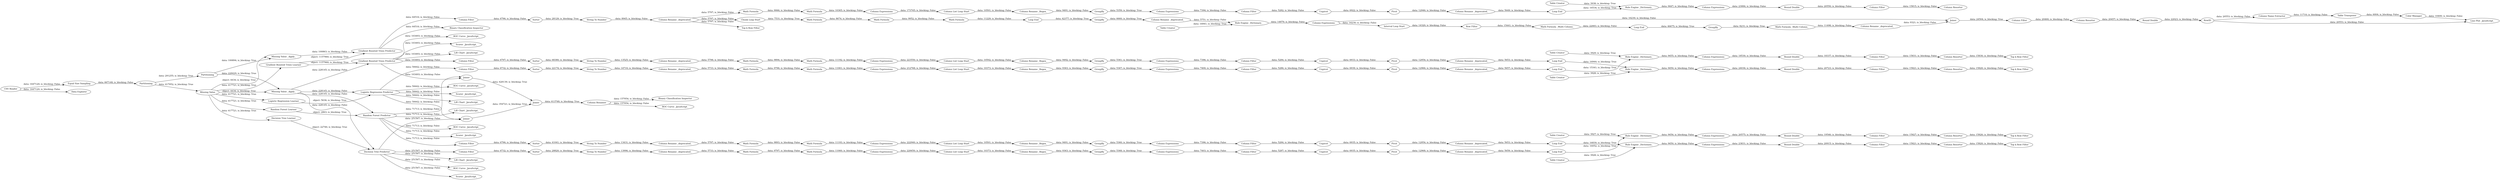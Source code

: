 digraph {
	"-7230610604444582772_544" [label="Column Rename _deprecated_"]
	"-5386768329209058569_580" [label=GroupBy]
	"-8277462743288437912_419" [label="Column Filter"]
	"4338101728489786566_396" [label="Column Expressions"]
	"1540145719711344116_414" [label="Loop End"]
	"-5359944480414412731_401" [label="Column Expressions"]
	"-8277462743288437912_415" [label="Column Expressions"]
	"-8277462743288437912_399" [label="String To Number"]
	"-8277462743288437912_401" [label="Column Expressions"]
	"5399426602202966128_590" [label="Color Manager"]
	"-8277462743288437912_403" [label=Pivot]
	"7831110206589364842_668" [label="ROC Curve _JavaScript_"]
	"7831110206589364842_417" [label="Top k Row Filter"]
	"-7230610604444582772_541" [label="Column Expressions"]
	"-7230610604444582772_531" [label="Column Rename _deprecated_"]
	"5059325138516550875_519" [label="Math Formula"]
	"7831110206589364842_630" [label="Top k Row Filter"]
	"-8277462743288437912_405" [label="Column Rename _deprecated_"]
	"-5359944480414412731_372" [label=Sorter]
	"7831110206589364842_634" [label="Decision Tree Predictor"]
	"4338101728489786566_385" [label="Rule Engine _Dictionary_"]
	"-5386768329209058569_586" [label="Math Formula _Multi Column_"]
	"4338101728489786566_397" [label=GroupBy]
	"-5386768329209058569_575" [label="Interval Loop Start"]
	"-5359944480414412731_396" [label="Column Expressions"]
	"7831110206589364842_6" [label="ROC Curve _JavaScript_"]
	"4338101728489786566_404" [label=Unpivot]
	"-5359944480414412731_402" [label="Column Filter"]
	"7831110206589364842_12" [label=Joiner]
	"-5359944480414412731_416" [label="Round Double"]
	"-5359944480414412731_384" [label="Table Creator"]
	"-5359944480414412731_419" [label="Column Filter"]
	"1540145719711344116_403" [label=Pivot]
	"7831110206589364842_669" [label="Gradient Boosted Trees Predictor"]
	"7831110206589364842_624" [label="Top k Row Filter"]
	"2836428911795248005_520" [label="Math Formula"]
	"-5386768329209058569_585" [label="Column Resorter"]
	"-7230610604444582772_540" [label="Column List Loop Start"]
	"-8277462743288437912_397" [label=GroupBy]
	"-5359944480414412731_414" [label="Loop End"]
	"4338101728489786566_416" [label="Round Double"]
	"1540145719711344116_410" [label="Column Rename _Regex_"]
	"4338101728489786566_402" [label="Column Filter"]
	"-5359944480414412731_415" [label="Column Expressions"]
	"6677594755646653372_519" [label="Math Formula"]
	"-7230610604444582772_530" [label="Round Double"]
	"4338101728489786566_384" [label="Table Creator"]
	"7831110206589364842_14" [label="Column Renamer"]
	"1540145719711344116_385" [label="Rule Engine _Dictionary_"]
	"1540145719711344116_399" [label="String To Number"]
	"7831110206589364842_618" [label="Logistic Regression Predictor"]
	"7831110206589364842_621" [label="Gradient Boosted Trees Predictor"]
	"7831110206589364842_651" [label="Scorer _JavaScript_"]
	"7831110206589364842_532" [label="Top k Row Filter"]
	"-8277462743288437912_418" [label="Column Resorter"]
	"4338101728489786566_371" [label="Column Filter"]
	"7831110206589364842_636" [label="Top k Row Filter"]
	"7831110206589364842_11" [label=Joiner]
	"1540145719711344116_404" [label=Unpivot]
	"7831110206589364842_650" [label="Binary Classification Inspector"]
	"7831110206589364842_653" [label="Scorer _JavaScript_"]
	"-8277462743288437912_409" [label="Column List Loop Start"]
	"-5386768329209058569_584" [label="Column Filter"]
	"-8277462743288437912_396" [label="Column Expressions"]
	"7831110206589364842_631" [label="Lift Chart _JavaScript_"]
	"-5386768329209058569_573" [label="Math Formula"]
	"1540145719711344116_419" [label="Column Filter"]
	"4338101728489786566_403" [label=Pivot]
	"-5386768329209058569_562" [label="Chunk Loop Start"]
	"7831110206589364842_666" [label="Missing Value _Apply_"]
	"1540145719711344116_409" [label="Column List Loop Start"]
	"7831110206589364842_589" [label="Line Plot _JavaScript_"]
	"-8277462743288437912_416" [label="Round Double"]
	"-7230610604444582772_533" [label="Column Resorter"]
	"7831110206589364842_644" [label="Gradient Boosted Trees Learner"]
	"1540145719711344116_402" [label="Column Filter"]
	"-5386768329209058569_576" [label="Row Filter"]
	"-5359944480414412731_409" [label="Column List Loop Start"]
	"-7230610604444582772_538" [label="Loop End"]
	"-7230610604444582772_535" [label="Column Expressions"]
	"-5386768329209058569_581" [label="Column Rename _deprecated_"]
	"4338101728489786566_414" [label="Loop End"]
	"4338101728489786566_401" [label="Column Expressions"]
	"-8277462743288437912_371" [label="Column Filter"]
	"4338101728489786566_376" [label="Column Rename _deprecated_"]
	"-7230610604444582772_528" [label=Unpivot]
	"7831110206589364842_665" [label="Missing Value"]
	"4338101728489786566_418" [label="Column Resorter"]
	"1540145719711344116_418" [label="Column Resorter"]
	"-8277462743288437912_410" [label="Column Rename _Regex_"]
	"7831110206589364842_633" [label="ROC Curve _JavaScript_"]
	"7831110206589364842_654" [label="Scorer _JavaScript_"]
	"4338101728489786566_410" [label="Column Rename _Regex_"]
	"5399426602202966128_592" [label="Table Transposer"]
	"7831110206589364842_656" [label="Equal Size Sampling"]
	"-7230610604444582772_545" [label="String To Number"]
	"1540145719711344116_401" [label="Column Expressions"]
	"-5386768329209058569_568" [label=GroupBy]
	"-5359944480414412731_385" [label="Rule Engine _Dictionary_"]
	"7831110206589364842_643" [label="Random Forest Learner"]
	"-5386768329209058569_563" [label="Loop End"]
	"5399426602202966128_591" [label="Column Name Extractor"]
	"-7230610604444582772_547" [label="Column Filter"]
	"7831110206589364842_652" [label="Scorer _JavaScript_"]
	"2836428911795248005_519" [label="Math Formula"]
	"7831110206589364842_635" [label="Lift Chart _JavaScript_"]
	"7831110206589364842_4" [label="Lift Chart _JavaScript_"]
	"-5386768329209058569_570" [label="Table Creator"]
	"1540145719711344116_405" [label="Column Rename _deprecated_"]
	"-7230610604444582772_549" [label="Table Creator"]
	"-3706833122275793729_520" [label="Math Formula"]
	"-5359944480414412731_371" [label="Column Filter"]
	"7831110206589364842_595" [label="Binary Classification Inspector"]
	"7831110206589364842_625" [label="Lift Chart _JavaScript_"]
	"7831110206589364842_620" [label="Random Forest Predictor"]
	"-5359944480414412731_418" [label="Column Resorter"]
	"-7230610604444582772_539" [label="Column Filter"]
	"-3706833122275793729_519" [label="Math Formula"]
	"1540145719711344116_372" [label=Sorter]
	"1540145719711344116_376" [label="Column Rename _deprecated_"]
	"7831110206589364842_658" [label=Partitioning]
	"-5386768329209058569_571" [label="Rule Engine _Dictionary_"]
	"-5359944480414412731_404" [label=Unpivot]
	"-5386768329209058569_569" [label="Column Rename _deprecated_"]
	"7831110206589364842_655" [label="Data Explorer"]
	"-7230610604444582772_543" [label=GroupBy]
	"7831110206589364842_641" [label="Logistic Regression Learner"]
	"7831110206589364842_657" [label=Partitioning]
	"-5359944480414412731_403" [label=Pivot]
	"-8277462743288437912_372" [label=Sorter]
	"1540145719711344116_416" [label="Round Double"]
	"4338101728489786566_409" [label="Column List Loop Start"]
	"-5359944480414412731_410" [label="Column Rename _Regex_"]
	"-7230610604444582772_529" [label="Column Expressions"]
	"1540145719711344116_384" [label="Table Creator"]
	"-7230610604444582772_542" [label="Rule Engine _Dictionary_"]
	"-5386768329209058569_577" [label="Loop End"]
	"5059325138516550875_520" [label="Math Formula"]
	"-8277462743288437912_414" [label="Loop End"]
	"-5386768329209058569_579" [label="Math Formula _Multi Column_"]
	"4338101728489786566_372" [label=Sorter]
	"-4735335476078727898_519" [label="Math Formula"]
	"-4735335476078727898_520" [label="Math Formula"]
	"-8277462743288437912_385" [label="Rule Engine _Dictionary_"]
	"-5359944480414412731_405" [label="Column Rename _deprecated_"]
	"-5359944480414412731_376" [label="Column Rename _deprecated_"]
	"-5386768329209058569_587" [label="Round Double"]
	"4338101728489786566_419" [label="Column Filter"]
	"1540145719711344116_396" [label="Column Expressions"]
	"4338101728489786566_405" [label="Column Rename _deprecated_"]
	"4338101728489786566_399" [label="String To Number"]
	"7831110206589364842_642" [label="Decision Tree Learner"]
	"4338101728489786566_415" [label="Column Expressions"]
	"7831110206589364842_1" [label="CSV Reader"]
	"7831110206589364842_667" [label="Missing Value _Apply_"]
	"-5359944480414412731_397" [label=GroupBy]
	"-8277462743288437912_376" [label="Column Rename _deprecated_"]
	"-5386768329209058569_566" [label="Column Expressions"]
	"-5386768329209058569_582" [label=Joiner]
	"-8277462743288437912_384" [label="Table Creator"]
	"-5386768329209058569_567" [label="Math Formula"]
	"7831110206589364842_627" [label="ROC Curve _JavaScript_"]
	"1540145719711344116_415" [label="Column Expressions"]
	"-7230610604444582772_537" [label=Pivot]
	"-5386768329209058569_564" [label="Math Formula"]
	"-5359944480414412731_399" [label="String To Number"]
	"-8277462743288437912_402" [label="Column Filter"]
	"-8277462743288437912_404" [label=Unpivot]
	"1540145719711344116_397" [label=GroupBy]
	"-7230610604444582772_536" [label="Column Filter"]
	"-7230610604444582772_546" [label="Column Rename _Regex_"]
	"7831110206589364842_637" [label="ROC Curve _JavaScript_"]
	"6677594755646653372_520" [label="Math Formula"]
	"7831110206589364842_588" [label=RowID]
	"7831110206589364842_10" [label=Joiner]
	"1540145719711344116_371" [label="Column Filter"]
	"-7230610604444582772_548" [label=Sorter]
	"-7230610604444582772_530" -> "-7230610604444582772_539" [label="data: 20550; is_blocking: False"]
	"7831110206589364842_620" -> "7831110206589364842_652" [label="data: 71713; is_blocking: False"]
	"1540145719711344116_415" -> "1540145719711344116_416" [label="data: 24036; is_blocking: False"]
	"-5359944480414412731_384" -> "-5359944480414412731_385" [label="data: 3927; is_blocking: True"]
	"-5386768329209058569_584" -> "-5386768329209058569_585" [label="data: 20460; is_blocking: False"]
	"-5359944480414412731_419" -> "-5359944480414412731_418" [label="data: 15827; is_blocking: False"]
	"7831110206589364842_634" -> "7831110206589364842_633" [label="data: 251567; is_blocking: False"]
	"1540145719711344116_414" -> "1540145719711344116_385" [label="data: 16944; is_blocking: True"]
	"-5386768329209058569_568" -> "-5386768329209058569_569" [label="data: 6660; is_blocking: True"]
	"-4735335476078727898_520" -> "1540145719711344116_396" [label="data: 11192; is_blocking: False"]
	"4338101728489786566_399" -> "4338101728489786566_376" [label="data: 13431; is_blocking: False"]
	"7831110206589364842_634" -> "7831110206589364842_11" [label="data: 251567; is_blocking: False"]
	"-5386768329209058569_566" -> "-5386768329209058569_575" [label="data: 16230; is_blocking: False"]
	"1540145719711344116_384" -> "1540145719711344116_385" [label="data: 3928; is_blocking: True"]
	"-5359944480414412731_414" -> "-5359944480414412731_385" [label="data: 16052; is_blocking: True"]
	"7831110206589364842_620" -> "7831110206589364842_10" [label="data: 71713; is_blocking: False"]
	"5059325138516550875_520" -> "4338101728489786566_396" [label="data: 11193; is_blocking: False"]
	"7831110206589364842_12" -> "7831110206589364842_14" [label="data: 613748; is_blocking: True"]
	"-5359944480414412731_399" -> "-5359944480414412731_376" [label="data: 13996; is_blocking: False"]
	"-5386768329209058569_562" -> "-5386768329209058569_564" [label="data: 7531; is_blocking: True"]
	"-5386768329209058569_573" -> "-5386768329209058569_563" [label="data: 11229; is_blocking: False"]
	"-8277462743288437912_396" -> "-8277462743288437912_409" [label="data: 212768; is_blocking: False"]
	"7831110206589364842_634" -> "7831110206589364842_653" [label="data: 251567; is_blocking: False"]
	"-7230610604444582772_538" -> "-7230610604444582772_542" [label="data: 16534; is_blocking: True"]
	"1540145719711344116_404" -> "1540145719711344116_403" [label="data: 6933; is_blocking: False"]
	"5399426602202966128_591" -> "5399426602202966128_592" [label="data: 11710; is_blocking: False"]
	"-7230610604444582772_537" -> "-7230610604444582772_531" [label="data: 12946; is_blocking: False"]
	"-8277462743288437912_401" -> "-8277462743288437912_402" [label="data: 7400; is_blocking: False"]
	"7831110206589364842_665" -> "7831110206589364842_642" [label="data: 417721; is_blocking: True"]
	"-7230610604444582772_544" -> "-5386768329209058569_562" [label="data: 5797; is_blocking: False"]
	"1540145719711344116_376" -> "-4735335476078727898_519" [label="data: 5798; is_blocking: False"]
	"7831110206589364842_665" -> "7831110206589364842_643" [label="data: 417721; is_blocking: True"]
	"7831110206589364842_666" -> "7831110206589364842_634" [label="data: 228145; is_blocking: False"]
	"7831110206589364842_634" -> "-5359944480414412731_371" [label="data: 251567; is_blocking: False"]
	"-7230610604444582772_542" -> "-7230610604444582772_529" [label="data: 9447; is_blocking: False"]
	"-5359944480414412731_403" -> "-5359944480414412731_405" [label="data: 12968; is_blocking: False"]
	"7831110206589364842_621" -> "7831110206589364842_651" [label="data: 103493; is_blocking: False"]
	"-8277462743288437912_410" -> "-8277462743288437912_397" [label="data: 9363; is_blocking: False"]
	"-7230610604444582772_536" -> "-7230610604444582772_528" [label="data: 5282; is_blocking: False"]
	"-7230610604444582772_543" -> "-7230610604444582772_535" [label="data: 5359; is_blocking: True"]
	"-5386768329209058569_567" -> "-5386768329209058569_573" [label="data: 9952; is_blocking: False"]
	"-5386768329209058569_564" -> "-5386768329209058569_567" [label="data: 8674; is_blocking: False"]
	"7831110206589364842_621" -> "7831110206589364842_10" [label="data: 103493; is_blocking: False"]
	"1540145719711344116_401" -> "1540145719711344116_402" [label="data: 7396; is_blocking: False"]
	"-5386768329209058569_585" -> "-5386768329209058569_587" [label="data: 20457; is_blocking: False"]
	"-7230610604444582772_540" -> "-7230610604444582772_546" [label="data: 10501; is_blocking: False"]
	"-5359944480414412731_385" -> "-5359944480414412731_415" [label="data: 9456; is_blocking: False"]
	"-5359944480414412731_371" -> "-5359944480414412731_372" [label="data: 6732; is_blocking: False"]
	"7831110206589364842_665" -> "7831110206589364842_644" [label="data: 417721; is_blocking: True"]
	"-8277462743288437912_399" -> "-8277462743288437912_376" [label="data: 14710; is_blocking: False"]
	"4338101728489786566_402" -> "4338101728489786566_404" [label="data: 5284; is_blocking: False"]
	"7831110206589364842_588" -> "7831110206589364842_589" [label="data: 20553; is_blocking: False"]
	"-8277462743288437912_418" -> "7831110206589364842_636" [label="data: 15830; is_blocking: False"]
	"4338101728489786566_418" -> "7831110206589364842_624" [label="data: 15820; is_blocking: False"]
	"-7230610604444582772_535" -> "-7230610604444582772_536" [label="data: 7394; is_blocking: False"]
	"4338101728489786566_419" -> "4338101728489786566_418" [label="data: 15821; is_blocking: False"]
	"7831110206589364842_665" -> "7831110206589364842_667" [label="object: 4434; is_blocking: True"]
	"-7230610604444582772_529" -> "-7230610604444582772_530" [label="data: 23084; is_blocking: False"]
	"-7230610604444582772_544" -> "7831110206589364842_532" [label="data: 5797; is_blocking: False"]
	"7831110206589364842_669" -> "7831110206589364842_650" [label="data: 64516; is_blocking: False"]
	"-8277462743288437912_415" -> "-8277462743288437912_416" [label="data: 18530; is_blocking: False"]
	"7831110206589364842_657" -> "7831110206589364842_665" [label="data: 417952; is_blocking: True"]
	"7831110206589364842_634" -> "7831110206589364842_631" [label="data: 251567; is_blocking: False"]
	"7831110206589364842_618" -> "7831110206589364842_637" [label="data: 50642; is_blocking: False"]
	"7831110206589364842_620" -> "7831110206589364842_625" [label="data: 71713; is_blocking: False"]
	"7831110206589364842_666" -> "7831110206589364842_620" [label="data: 228145; is_blocking: False"]
	"-5386768329209058569_582" -> "-5386768329209058569_584" [label="data: 24504; is_blocking: True"]
	"-7230610604444582772_548" -> "-7230610604444582772_545" [label="data: 28129; is_blocking: True"]
	"7831110206589364842_643" -> "7831110206589364842_620" [label="object: 2863; is_blocking: True"]
	"1540145719711344116_405" -> "1540145719711344116_414" [label="data: 5653; is_blocking: False"]
	"7831110206589364842_665" -> "7831110206589364842_641" [label="data: 417721; is_blocking: True"]
	"2836428911795248005_519" -> "2836428911795248005_520" [label="data: 9797; is_blocking: False"]
	"-5386768329209058569_577" -> "-5386768329209058569_580" [label="data: 46675; is_blocking: True"]
	"7831110206589364842_665" -> "7831110206589364842_666" [label="object: 4434; is_blocking: True"]
	"-5359944480414412731_409" -> "-5359944480414412731_410" [label="data: 10373; is_blocking: False"]
	"-8277462743288437912_404" -> "-8277462743288437912_403" [label="data: 6939; is_blocking: False"]
	"1540145719711344116_399" -> "1540145719711344116_376" [label="data: 13525; is_blocking: False"]
	"-7230610604444582772_539" -> "-7230610604444582772_533" [label="data: 15815; is_blocking: False"]
	"-5359944480414412731_415" -> "-5359944480414412731_416" [label="data: 20575; is_blocking: False"]
	"-8277462743288437912_371" -> "-8277462743288437912_372" [label="data: 6732; is_blocking: False"]
	"7831110206589364842_621" -> "7831110206589364842_4" [label="data: 103493; is_blocking: False"]
	"-8277462743288437912_416" -> "-8277462743288437912_419" [label="data: 18337; is_blocking: False"]
	"-7230610604444582772_545" -> "-7230610604444582772_544" [label="data: 8945; is_blocking: False"]
	"7831110206589364842_618" -> "-8277462743288437912_371" [label="data: 50642; is_blocking: False"]
	"5059325138516550875_519" -> "5059325138516550875_520" [label="data: 9893; is_blocking: False"]
	"4338101728489786566_376" -> "5059325138516550875_519" [label="data: 5797; is_blocking: False"]
	"-5386768329209058569_570" -> "-5386768329209058569_571" [label="data: 16941; is_blocking: True"]
	"1540145719711344116_403" -> "1540145719711344116_405" [label="data: 12954; is_blocking: False"]
	"-3706833122275793729_519" -> "-3706833122275793729_520" [label="data: 9796; is_blocking: False"]
	"5399426602202966128_590" -> "7831110206589364842_589" [label="data: 10400; is_blocking: False"]
	"7831110206589364842_618" -> "7831110206589364842_635" [label="data: 50642; is_blocking: False"]
	"-5386768329209058569_576" -> "-5386768329209058569_579" [label="data: 15441; is_blocking: False"]
	"5399426602202966128_592" -> "5399426602202966128_590" [label="data: 6004; is_blocking: False"]
	"-5386768329209058569_563" -> "-5386768329209058569_568" [label="data: 42377; is_blocking: True"]
	"7831110206589364842_14" -> "7831110206589364842_595" [label="data: 157954; is_blocking: False"]
	"4338101728489786566_416" -> "4338101728489786566_419" [label="data: 20915; is_blocking: False"]
	"7831110206589364842_658" -> "7831110206589364842_667" [label="data: 100894; is_blocking: True"]
	"7831110206589364842_10" -> "7831110206589364842_12" [label="data: 428139; is_blocking: True"]
	"-7230610604444582772_528" -> "-7230610604444582772_537" [label="data: 6922; is_blocking: False"]
	"4338101728489786566_372" -> "4338101728489786566_399" [label="data: 41041; is_blocking: True"]
	"4338101728489786566_384" -> "4338101728489786566_385" [label="data: 3928; is_blocking: True"]
	"4338101728489786566_385" -> "4338101728489786566_415" [label="data: 9450; is_blocking: False"]
	"-8277462743288437912_376" -> "-3706833122275793729_519" [label="data: 5733; is_blocking: False"]
	"1540145719711344116_409" -> "1540145719711344116_410" [label="data: 10502; is_blocking: False"]
	"4338101728489786566_397" -> "4338101728489786566_401" [label="data: 5360; is_blocking: True"]
	"1540145719711344116_402" -> "1540145719711344116_404" [label="data: 5284; is_blocking: False"]
	"4338101728489786566_396" -> "4338101728489786566_409" [label="data: 222940; is_blocking: False"]
	"-8277462743288437912_384" -> "-8277462743288437912_385" [label="data: 3929; is_blocking: True"]
	"7831110206589364842_618" -> "7831110206589364842_11" [label="data: 50642; is_blocking: False"]
	"7831110206589364842_620" -> "4338101728489786566_371" [label="data: 71713; is_blocking: False"]
	"1540145719711344116_372" -> "1540145719711344116_399" [label="data: 68380; is_blocking: True"]
	"4338101728489786566_401" -> "4338101728489786566_402" [label="data: 7396; is_blocking: False"]
	"4338101728489786566_409" -> "4338101728489786566_410" [label="data: 10501; is_blocking: False"]
	"-5386768329209058569_580" -> "-5386768329209058569_586" [label="data: 8231; is_blocking: True"]
	"7831110206589364842_657" -> "7831110206589364842_658" [label="data: 291255; is_blocking: True"]
	"1540145719711344116_419" -> "1540145719711344116_418" [label="data: 15821; is_blocking: False"]
	"-5386768329209058569_566" -> "-5386768329209058569_582" [label="data: 16230; is_blocking: False"]
	"-5359944480414412731_402" -> "-5359944480414412731_404" [label="data: 5287; is_blocking: False"]
	"-8277462743288437912_419" -> "-8277462743288437912_418" [label="data: 15831; is_blocking: False"]
	"7831110206589364842_642" -> "7831110206589364842_634" [label="object: 22746; is_blocking: True"]
	"-8277462743288437912_409" -> "-8277462743288437912_410" [label="data: 10373; is_blocking: False"]
	"-5359944480414412731_405" -> "-5359944480414412731_414" [label="data: 5659; is_blocking: False"]
	"7831110206589364842_618" -> "7831110206589364842_654" [label="data: 50642; is_blocking: False"]
	"-8277462743288437912_372" -> "-8277462743288437912_399" [label="data: 22174; is_blocking: True"]
	"6677594755646653372_520" -> "-7230610604444582772_541" [label="data: 10365; is_blocking: False"]
	"-5386768329209058569_569" -> "-5386768329209058569_571" [label="data: 5751; is_blocking: False"]
	"-8277462743288437912_397" -> "-8277462743288437912_401" [label="data: 5367; is_blocking: True"]
	"-7230610604444582772_531" -> "-7230610604444582772_538" [label="data: 5649; is_blocking: False"]
	"1540145719711344116_410" -> "1540145719711344116_397" [label="data: 9492; is_blocking: False"]
	"-5386768329209058569_587" -> "7831110206589364842_588" [label="data: 22023; is_blocking: False"]
	"4338101728489786566_371" -> "4338101728489786566_372" [label="data: 6796; is_blocking: False"]
	"-5386768329209058569_581" -> "-5386768329209058569_582" [label="data: 9321; is_blocking: False"]
	"-5386768329209058569_571" -> "-5386768329209058569_566" [label="data: 14879; is_blocking: False"]
	"4338101728489786566_403" -> "4338101728489786566_405" [label="data: 12954; is_blocking: False"]
	"7831110206589364842_658" -> "7831110206589364842_666" [label="data: 228429; is_blocking: True"]
	"1540145719711344116_397" -> "1540145719711344116_401" [label="data: 5361; is_blocking: True"]
	"7831110206589364842_620" -> "7831110206589364842_627" [label="data: 71713; is_blocking: False"]
	"-5359944480414412731_418" -> "7831110206589364842_630" [label="data: 15826; is_blocking: False"]
	"1540145719711344116_418" -> "7831110206589364842_417" [label="data: 15820; is_blocking: False"]
	"7831110206589364842_621" -> "7831110206589364842_6" [label="data: 103493; is_blocking: False"]
	"-5386768329209058569_575" -> "-5386768329209058569_576" [label="data: 14320; is_blocking: False"]
	"-5359944480414412731_376" -> "2836428911795248005_519" [label="data: 5733; is_blocking: False"]
	"-5359944480414412731_372" -> "-5359944480414412731_399" [label="data: 28820; is_blocking: True"]
	"7831110206589364842_669" -> "-7230610604444582772_547" [label="data: 64516; is_blocking: False"]
	"-5359944480414412731_401" -> "-5359944480414412731_402" [label="data: 7403; is_blocking: False"]
	"-8277462743288437912_414" -> "-8277462743288437912_385" [label="data: 15341; is_blocking: True"]
	"-7230610604444582772_547" -> "-7230610604444582772_548" [label="data: 6796; is_blocking: False"]
	"1540145719711344116_416" -> "1540145719711344116_419" [label="data: 20723; is_blocking: False"]
	"-5359944480414412731_397" -> "-5359944480414412731_401" [label="data: 5368; is_blocking: True"]
	"-5386768329209058569_586" -> "-5386768329209058569_581" [label="data: 11498; is_blocking: False"]
	"-5386768329209058569_579" -> "-5386768329209058569_577" [label="data: 22683; is_blocking: False"]
	"-5359944480414412731_404" -> "-5359944480414412731_403" [label="data: 6935; is_blocking: False"]
	"-5359944480414412731_416" -> "-5359944480414412731_419" [label="data: 19546; is_blocking: False"]
	"-7230610604444582772_544" -> "6677594755646653372_519" [label="data: 5797; is_blocking: False"]
	"4338101728489786566_414" -> "4338101728489786566_385" [label="data: 16830; is_blocking: True"]
	"4338101728489786566_415" -> "4338101728489786566_416" [label="data: 23831; is_blocking: False"]
	"7831110206589364842_621" -> "1540145719711344116_371" [label="data: 103493; is_blocking: False"]
	"-4735335476078727898_519" -> "-4735335476078727898_520" [label="data: 9894; is_blocking: False"]
	"-7230610604444582772_546" -> "-7230610604444582772_543" [label="data: 9491; is_blocking: False"]
	"7831110206589364842_644" -> "7831110206589364842_669" [label="object: 1157960; is_blocking: True"]
	"7831110206589364842_656" -> "7831110206589364842_657" [label="data: 667148; is_blocking: False"]
	"7831110206589364842_667" -> "7831110206589364842_669" [label="data: 100863; is_blocking: False"]
	"-5359944480414412731_396" -> "-5359944480414412731_409" [label="data: 220650; is_blocking: False"]
	"7831110206589364842_644" -> "7831110206589364842_621" [label="object: 1157960; is_blocking: True"]
	"-5359944480414412731_410" -> "-5359944480414412731_397" [label="data: 9363; is_blocking: False"]
	"1540145719711344116_396" -> "1540145719711344116_409" [label="data: 223550; is_blocking: False"]
	"4338101728489786566_404" -> "4338101728489786566_403" [label="data: 6935; is_blocking: False"]
	"7831110206589364842_641" -> "7831110206589364842_618" [label="object: 5636; is_blocking: True"]
	"7831110206589364842_588" -> "5399426602202966128_591" [label="data: 20553; is_blocking: False"]
	"-7230610604444582772_549" -> "-7230610604444582772_542" [label="data: 3938; is_blocking: True"]
	"2836428911795248005_520" -> "-5359944480414412731_396" [label="data: 11060; is_blocking: False"]
	"4338101728489786566_405" -> "4338101728489786566_414" [label="data: 5653; is_blocking: False"]
	"-8277462743288437912_385" -> "-8277462743288437912_415" [label="data: 9455; is_blocking: False"]
	"-8277462743288437912_403" -> "-8277462743288437912_405" [label="data: 12966; is_blocking: False"]
	"-7230610604444582772_541" -> "-7230610604444582772_540" [label="data: 173745; is_blocking: False"]
	"-3706833122275793729_520" -> "-8277462743288437912_396" [label="data: 11061; is_blocking: False"]
	"7831110206589364842_1" -> "7831110206589364842_655" [label="data: 1647120; is_blocking: False"]
	"7831110206589364842_666" -> "7831110206589364842_621" [label="data: 228145; is_blocking: False"]
	"7831110206589364842_11" -> "7831110206589364842_12" [label="data: 354721; is_blocking: True"]
	"7831110206589364842_14" -> "7831110206589364842_668" [label="data: 157954; is_blocking: False"]
	"1540145719711344116_371" -> "1540145719711344116_372" [label="data: 6797; is_blocking: False"]
	"1540145719711344116_385" -> "1540145719711344116_415" [label="data: 9450; is_blocking: False"]
	"4338101728489786566_410" -> "4338101728489786566_397" [label="data: 9491; is_blocking: False"]
	"-8277462743288437912_405" -> "-8277462743288437912_414" [label="data: 5657; is_blocking: False"]
	"7831110206589364842_1" -> "7831110206589364842_656" [label="data: 1647120; is_blocking: False"]
	"-8277462743288437912_402" -> "-8277462743288437912_404" [label="data: 5286; is_blocking: False"]
	"6677594755646653372_519" -> "6677594755646653372_520" [label="data: 9066; is_blocking: False"]
	"7831110206589364842_666" -> "7831110206589364842_618" [label="data: 228145; is_blocking: False"]
	rankdir=LR
}
